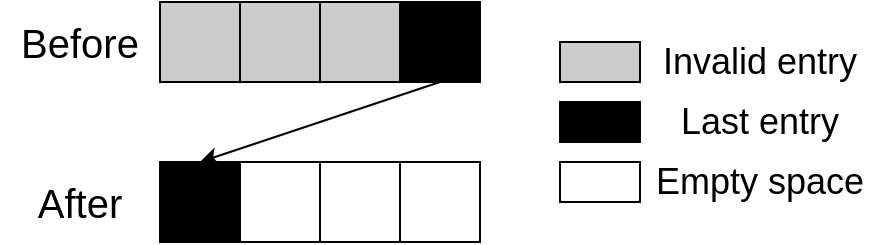 <mxfile version="21.2.9" type="github">
  <diagram name="Page-1" id="NsSTfSK6y7PkXDlgdtSz">
    <mxGraphModel dx="2074" dy="1124" grid="1" gridSize="10" guides="1" tooltips="1" connect="1" arrows="1" fold="1" page="1" pageScale="1" pageWidth="850" pageHeight="1100" math="0" shadow="0">
      <root>
        <mxCell id="0" />
        <mxCell id="1" parent="0" />
        <mxCell id="hAMjwoxISmoEQ_6ooi0o-5" value="" style="rounded=0;whiteSpace=wrap;html=1;fillColor=#CCCCCC;" vertex="1" parent="1">
          <mxGeometry x="80" width="40" height="40" as="geometry" />
        </mxCell>
        <mxCell id="hAMjwoxISmoEQ_6ooi0o-6" value="" style="rounded=0;whiteSpace=wrap;html=1;fillColor=#CCCCCC;" vertex="1" parent="1">
          <mxGeometry x="120" width="40" height="40" as="geometry" />
        </mxCell>
        <mxCell id="hAMjwoxISmoEQ_6ooi0o-7" value="" style="rounded=0;whiteSpace=wrap;html=1;fillColor=#CCCCCC;" vertex="1" parent="1">
          <mxGeometry x="160" width="40" height="40" as="geometry" />
        </mxCell>
        <mxCell id="hAMjwoxISmoEQ_6ooi0o-8" value="" style="rounded=0;whiteSpace=wrap;html=1;fillColor=#000000;" vertex="1" parent="1">
          <mxGeometry x="200" width="40" height="40" as="geometry" />
        </mxCell>
        <mxCell id="hAMjwoxISmoEQ_6ooi0o-9" value="&lt;font style=&quot;font-size: 20px;&quot;&gt;Before&lt;/font&gt;" style="rounded=0;whiteSpace=wrap;html=1;fillColor=none;strokeColor=none;" vertex="1" parent="1">
          <mxGeometry width="80" height="40" as="geometry" />
        </mxCell>
        <mxCell id="hAMjwoxISmoEQ_6ooi0o-10" value="" style="rounded=0;whiteSpace=wrap;html=1;fillColor=#000000;" vertex="1" parent="1">
          <mxGeometry x="80" y="80" width="40" height="40" as="geometry" />
        </mxCell>
        <mxCell id="hAMjwoxISmoEQ_6ooi0o-11" value="" style="rounded=0;whiteSpace=wrap;html=1;" vertex="1" parent="1">
          <mxGeometry x="120" y="80" width="40" height="40" as="geometry" />
        </mxCell>
        <mxCell id="hAMjwoxISmoEQ_6ooi0o-12" value="" style="rounded=0;whiteSpace=wrap;html=1;" vertex="1" parent="1">
          <mxGeometry x="160" y="80" width="40" height="40" as="geometry" />
        </mxCell>
        <mxCell id="hAMjwoxISmoEQ_6ooi0o-13" value="" style="rounded=0;whiteSpace=wrap;html=1;" vertex="1" parent="1">
          <mxGeometry x="200" y="80" width="40" height="40" as="geometry" />
        </mxCell>
        <mxCell id="hAMjwoxISmoEQ_6ooi0o-14" value="&lt;font style=&quot;font-size: 20px;&quot;&gt;After&lt;/font&gt;" style="rounded=0;whiteSpace=wrap;html=1;fillColor=none;strokeColor=none;" vertex="1" parent="1">
          <mxGeometry y="80" width="80" height="40" as="geometry" />
        </mxCell>
        <mxCell id="hAMjwoxISmoEQ_6ooi0o-17" value="" style="endArrow=classic;html=1;rounded=0;exitX=0.5;exitY=1;exitDx=0;exitDy=0;entryX=0.5;entryY=0;entryDx=0;entryDy=0;" edge="1" parent="1" source="hAMjwoxISmoEQ_6ooi0o-8" target="hAMjwoxISmoEQ_6ooi0o-10">
          <mxGeometry width="50" height="50" relative="1" as="geometry">
            <mxPoint x="400" y="550" as="sourcePoint" />
            <mxPoint x="450" y="500" as="targetPoint" />
          </mxGeometry>
        </mxCell>
        <mxCell id="hAMjwoxISmoEQ_6ooi0o-18" value="" style="rounded=0;whiteSpace=wrap;html=1;fillColor=#CCCCCC;" vertex="1" parent="1">
          <mxGeometry x="280" y="20" width="40" height="20" as="geometry" />
        </mxCell>
        <mxCell id="hAMjwoxISmoEQ_6ooi0o-19" value="" style="rounded=0;whiteSpace=wrap;html=1;fillColor=#000000;" vertex="1" parent="1">
          <mxGeometry x="280" y="50" width="40" height="20" as="geometry" />
        </mxCell>
        <mxCell id="hAMjwoxISmoEQ_6ooi0o-20" value="" style="rounded=0;whiteSpace=wrap;html=1;" vertex="1" parent="1">
          <mxGeometry x="280" y="80" width="40" height="20" as="geometry" />
        </mxCell>
        <mxCell id="hAMjwoxISmoEQ_6ooi0o-21" value="&lt;font style=&quot;font-size: 18px;&quot;&gt;Invalid entry&lt;/font&gt;" style="rounded=0;whiteSpace=wrap;html=1;fillColor=none;strokeColor=none;" vertex="1" parent="1">
          <mxGeometry x="320" y="20" width="120" height="20" as="geometry" />
        </mxCell>
        <mxCell id="hAMjwoxISmoEQ_6ooi0o-22" value="&lt;font style=&quot;font-size: 18px;&quot;&gt;Last entry&lt;/font&gt;" style="rounded=0;whiteSpace=wrap;html=1;fillColor=none;strokeColor=none;" vertex="1" parent="1">
          <mxGeometry x="320" y="50" width="120" height="20" as="geometry" />
        </mxCell>
        <mxCell id="hAMjwoxISmoEQ_6ooi0o-23" value="&lt;font style=&quot;font-size: 18px;&quot;&gt;Empty space&lt;/font&gt;" style="rounded=0;whiteSpace=wrap;html=1;fillColor=none;strokeColor=none;" vertex="1" parent="1">
          <mxGeometry x="320" y="80" width="120" height="20" as="geometry" />
        </mxCell>
      </root>
    </mxGraphModel>
  </diagram>
</mxfile>
